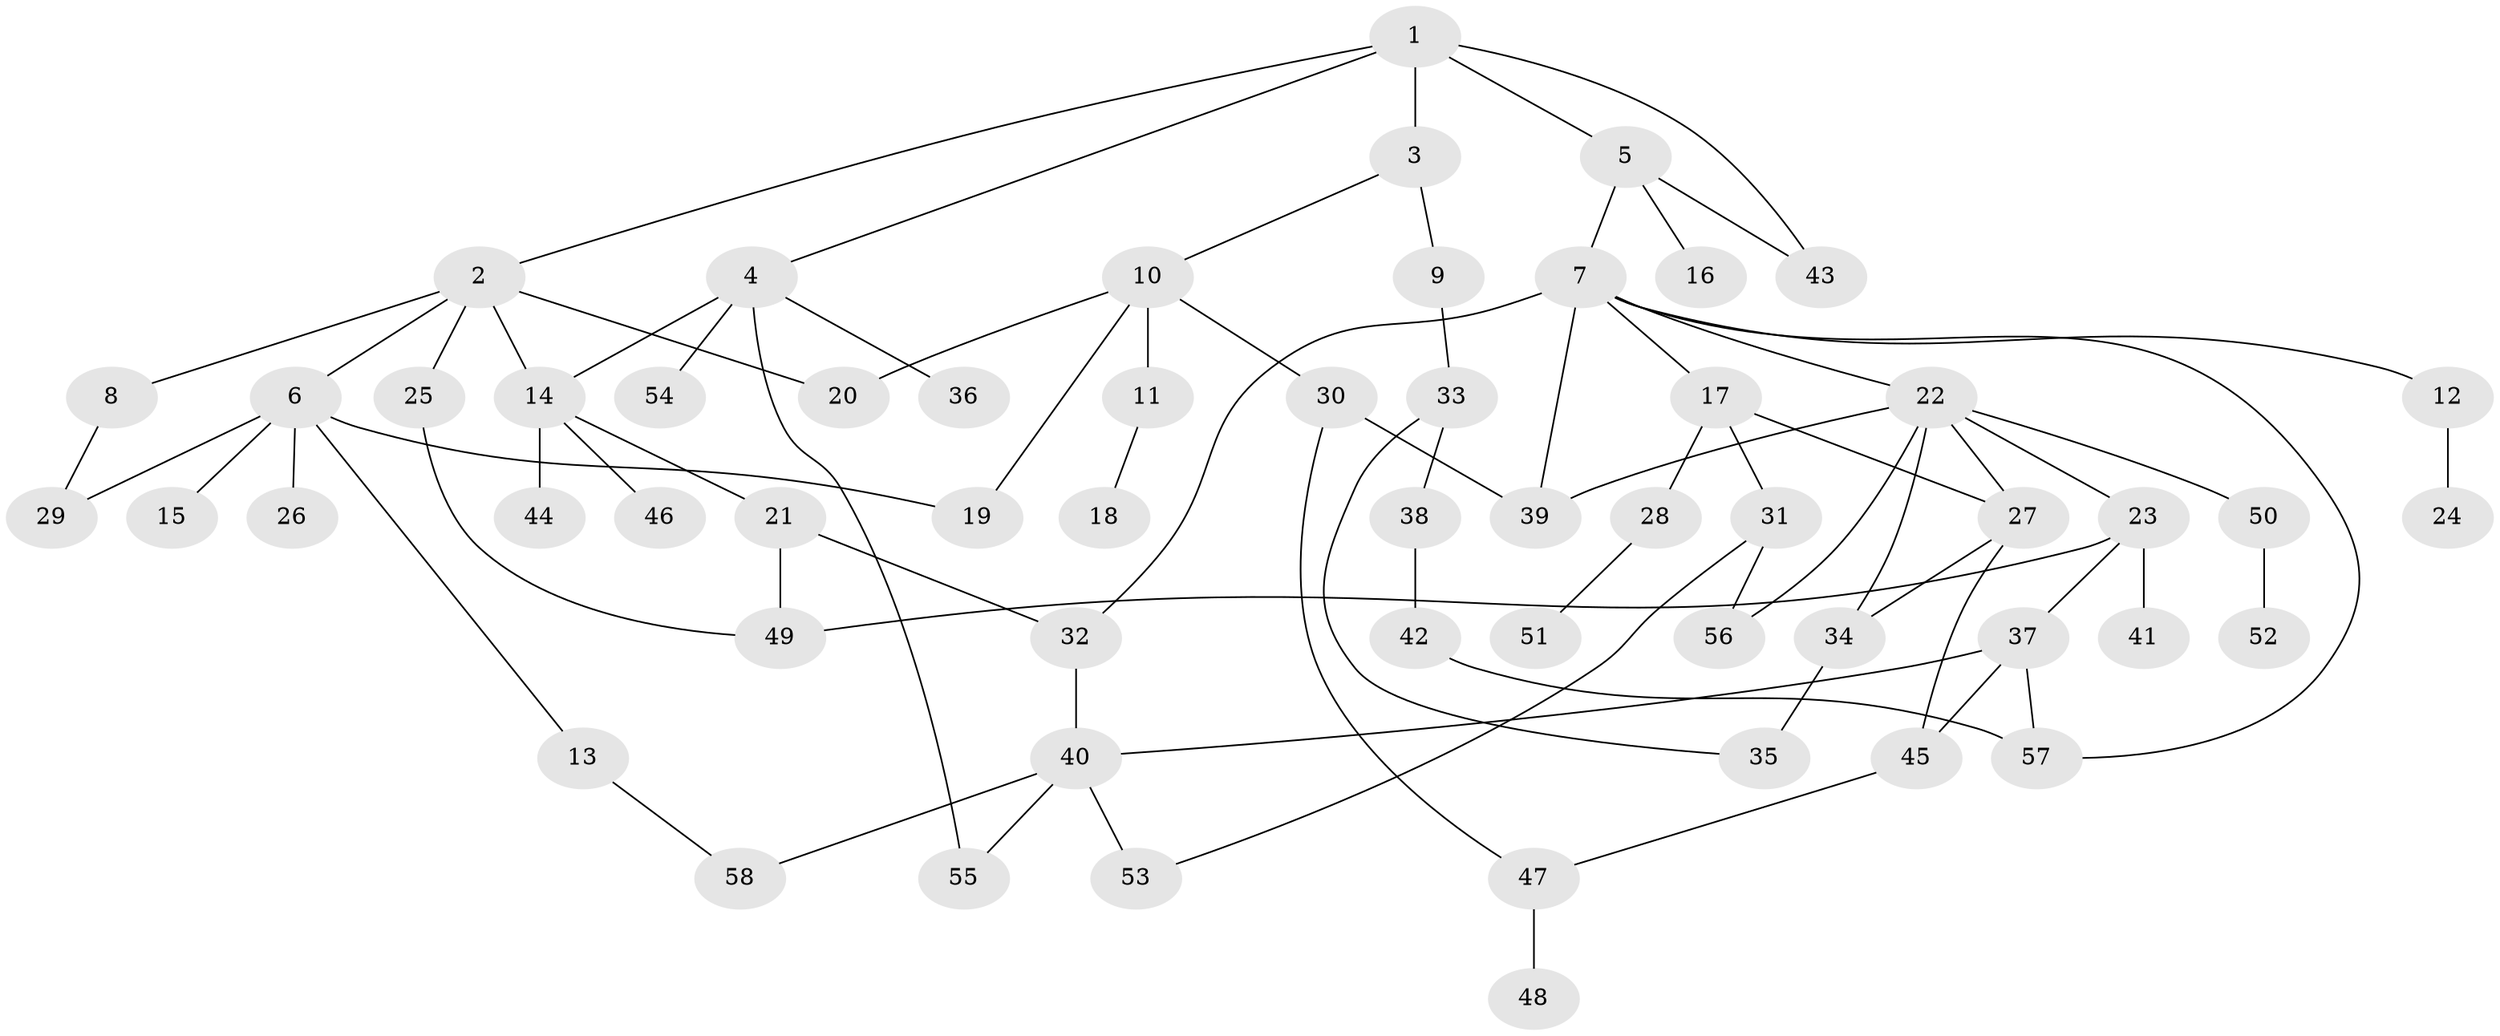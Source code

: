 // coarse degree distribution, {8: 0.027777777777777776, 3: 0.19444444444444445, 4: 0.1388888888888889, 5: 0.1388888888888889, 7: 0.05555555555555555, 2: 0.16666666666666666, 1: 0.2777777777777778}
// Generated by graph-tools (version 1.1) at 2025/23/03/03/25 07:23:32]
// undirected, 58 vertices, 79 edges
graph export_dot {
graph [start="1"]
  node [color=gray90,style=filled];
  1;
  2;
  3;
  4;
  5;
  6;
  7;
  8;
  9;
  10;
  11;
  12;
  13;
  14;
  15;
  16;
  17;
  18;
  19;
  20;
  21;
  22;
  23;
  24;
  25;
  26;
  27;
  28;
  29;
  30;
  31;
  32;
  33;
  34;
  35;
  36;
  37;
  38;
  39;
  40;
  41;
  42;
  43;
  44;
  45;
  46;
  47;
  48;
  49;
  50;
  51;
  52;
  53;
  54;
  55;
  56;
  57;
  58;
  1 -- 2;
  1 -- 3;
  1 -- 4;
  1 -- 5;
  1 -- 43;
  2 -- 6;
  2 -- 8;
  2 -- 25;
  2 -- 14;
  2 -- 20;
  3 -- 9;
  3 -- 10;
  4 -- 14;
  4 -- 36;
  4 -- 54;
  4 -- 55;
  5 -- 7;
  5 -- 16;
  5 -- 43;
  6 -- 13;
  6 -- 15;
  6 -- 19;
  6 -- 26;
  6 -- 29;
  7 -- 12;
  7 -- 17;
  7 -- 22;
  7 -- 57;
  7 -- 32;
  7 -- 39;
  8 -- 29;
  9 -- 33;
  10 -- 11;
  10 -- 20;
  10 -- 30;
  10 -- 19;
  11 -- 18;
  12 -- 24;
  13 -- 58;
  14 -- 21;
  14 -- 44;
  14 -- 46;
  17 -- 28;
  17 -- 31;
  17 -- 27;
  21 -- 32;
  21 -- 49;
  22 -- 23;
  22 -- 27;
  22 -- 39;
  22 -- 50;
  22 -- 56;
  22 -- 34;
  23 -- 37;
  23 -- 41;
  23 -- 49;
  25 -- 49;
  27 -- 34;
  27 -- 45;
  28 -- 51;
  30 -- 47;
  30 -- 39;
  31 -- 53;
  31 -- 56;
  32 -- 40;
  33 -- 35;
  33 -- 38;
  34 -- 35;
  37 -- 40;
  37 -- 57;
  37 -- 45;
  38 -- 42;
  40 -- 58;
  40 -- 55;
  40 -- 53;
  42 -- 57;
  45 -- 47;
  47 -- 48;
  50 -- 52;
}
